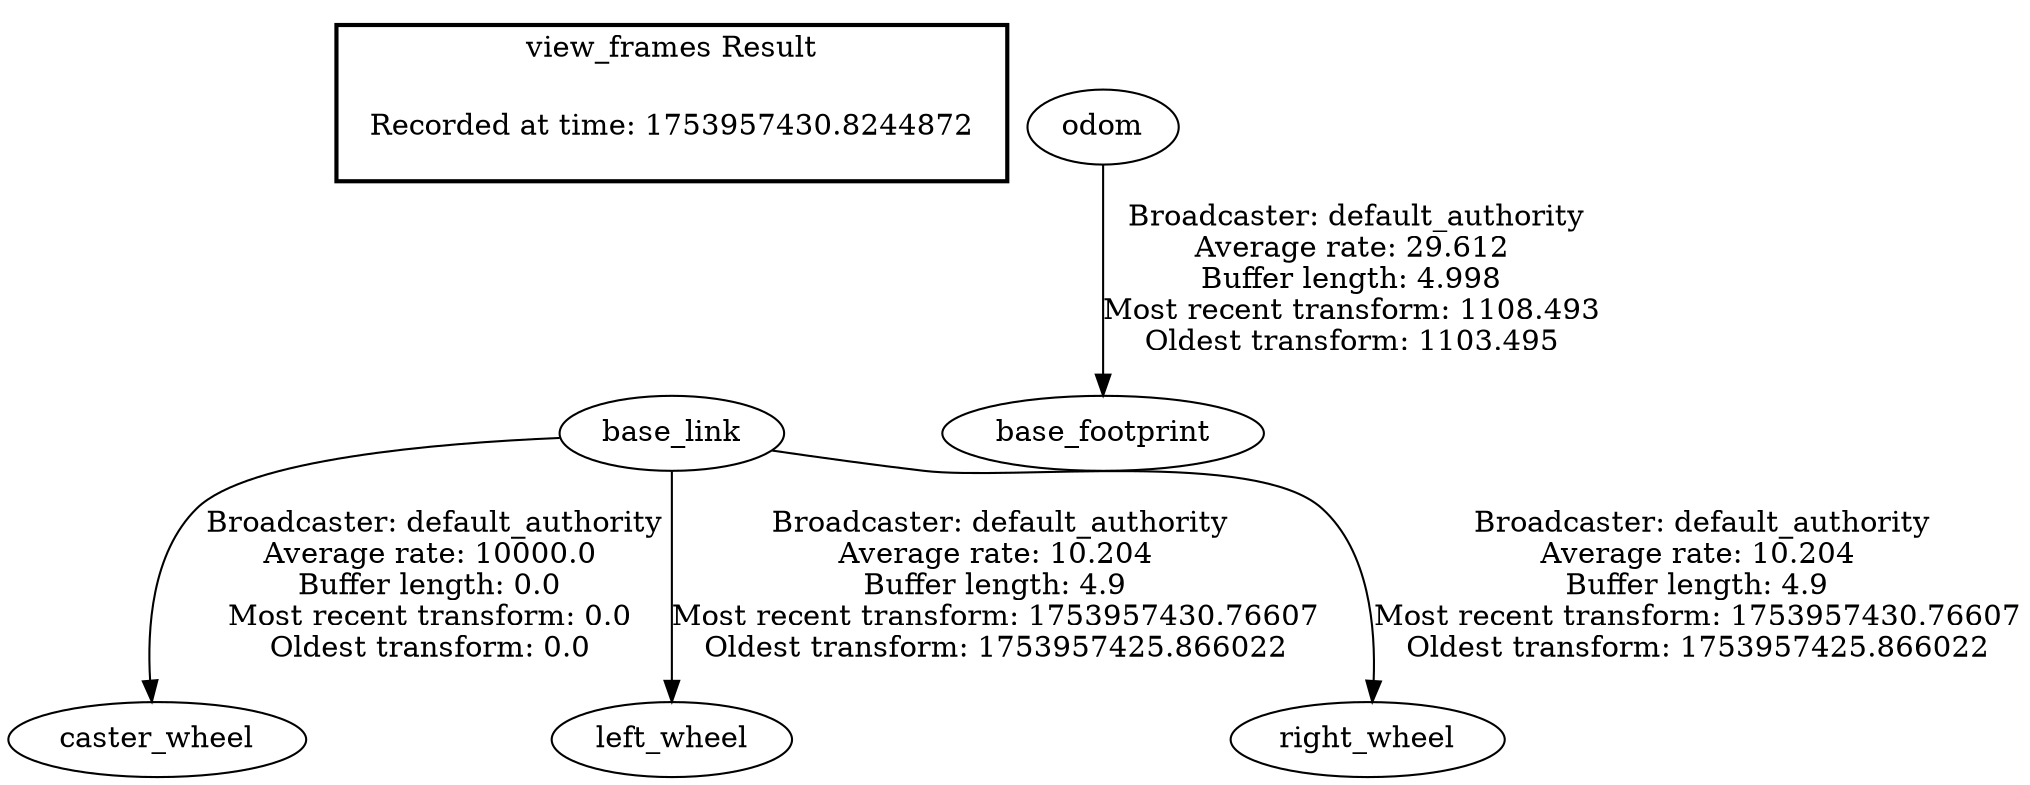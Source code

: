 digraph G {
"base_link" -> "caster_wheel"[label=" Broadcaster: default_authority\nAverage rate: 10000.0\nBuffer length: 0.0\nMost recent transform: 0.0\nOldest transform: 0.0\n"];
"odom" -> "base_footprint"[label=" Broadcaster: default_authority\nAverage rate: 29.612\nBuffer length: 4.998\nMost recent transform: 1108.493\nOldest transform: 1103.495\n"];
"base_link" -> "left_wheel"[label=" Broadcaster: default_authority\nAverage rate: 10.204\nBuffer length: 4.9\nMost recent transform: 1753957430.76607\nOldest transform: 1753957425.866022\n"];
"base_link" -> "right_wheel"[label=" Broadcaster: default_authority\nAverage rate: 10.204\nBuffer length: 4.9\nMost recent transform: 1753957430.76607\nOldest transform: 1753957425.866022\n"];
edge [style=invis];
 subgraph cluster_legend { style=bold; color=black; label ="view_frames Result";
"Recorded at time: 1753957430.8244872"[ shape=plaintext ] ;
}->"base_link";
}